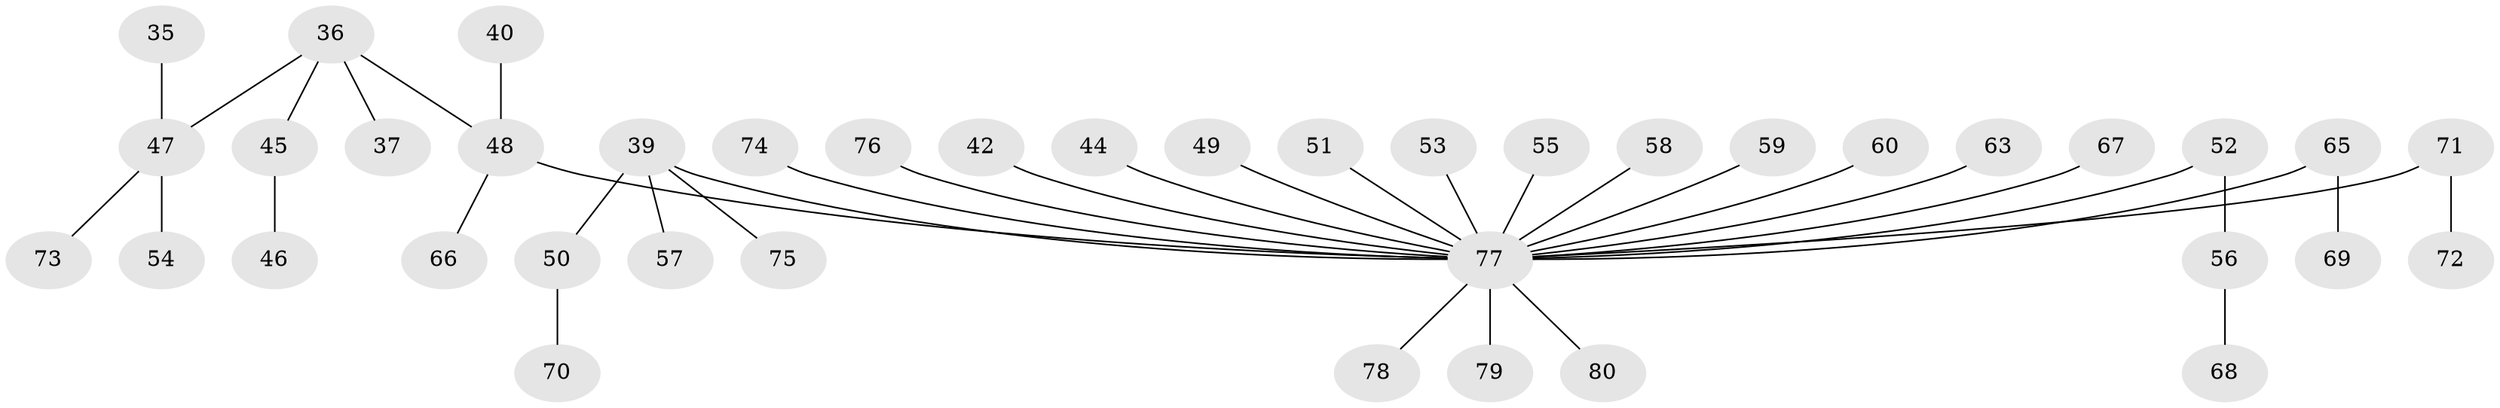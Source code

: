 // original degree distribution, {6: 0.025, 10: 0.0125, 5: 0.0375, 4: 0.0375, 3: 0.1, 2: 0.275, 1: 0.5125}
// Generated by graph-tools (version 1.1) at 2025/53/03/09/25 04:53:27]
// undirected, 40 vertices, 39 edges
graph export_dot {
graph [start="1"]
  node [color=gray90,style=filled];
  35;
  36 [super="+13+11+30"];
  37;
  39 [super="+18+29"];
  40 [super="+32"];
  42;
  44;
  45;
  46;
  47 [super="+25+23"];
  48 [super="+7"];
  49 [super="+24"];
  50 [super="+14"];
  51 [super="+33"];
  52;
  53;
  54;
  55;
  56;
  57;
  58;
  59;
  60;
  63;
  65;
  66;
  67 [super="+34"];
  68;
  69;
  70;
  71;
  72;
  73;
  74;
  75;
  76;
  77 [super="+64+41+9+15+28+43+62+38+17+21+26+31+27+61"];
  78;
  79;
  80;
  35 -- 47;
  36 -- 48;
  36 -- 37;
  36 -- 45;
  36 -- 47;
  39 -- 57;
  39 -- 75;
  39 -- 50;
  39 -- 77;
  40 -- 48;
  42 -- 77;
  44 -- 77;
  45 -- 46;
  47 -- 54;
  47 -- 73;
  48 -- 66;
  48 -- 77;
  49 -- 77;
  50 -- 70;
  51 -- 77;
  52 -- 56;
  52 -- 77;
  53 -- 77;
  55 -- 77;
  56 -- 68;
  58 -- 77;
  59 -- 77;
  60 -- 77;
  63 -- 77;
  65 -- 69;
  65 -- 77;
  67 -- 77;
  71 -- 72;
  71 -- 77;
  74 -- 77;
  76 -- 77;
  77 -- 78;
  77 -- 79;
  77 -- 80;
}
